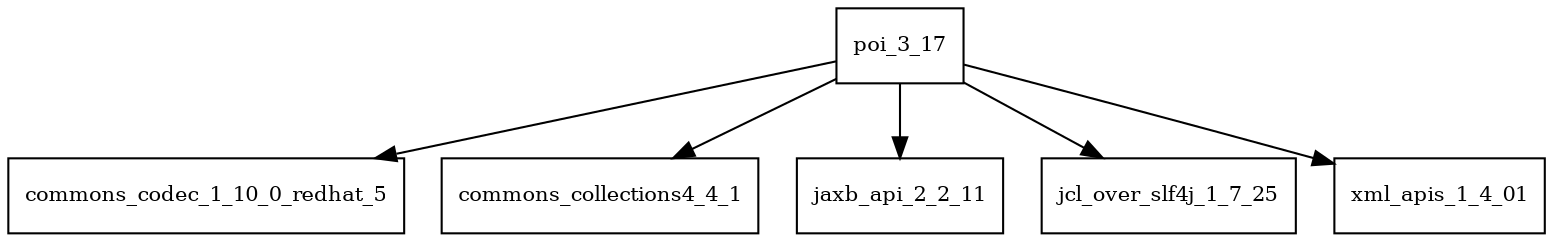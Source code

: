 digraph poi_3_17_dependencies {
  node [shape = box, fontsize=10.0];
  poi_3_17 -> commons_codec_1_10_0_redhat_5;
  poi_3_17 -> commons_collections4_4_1;
  poi_3_17 -> jaxb_api_2_2_11;
  poi_3_17 -> jcl_over_slf4j_1_7_25;
  poi_3_17 -> xml_apis_1_4_01;
}
